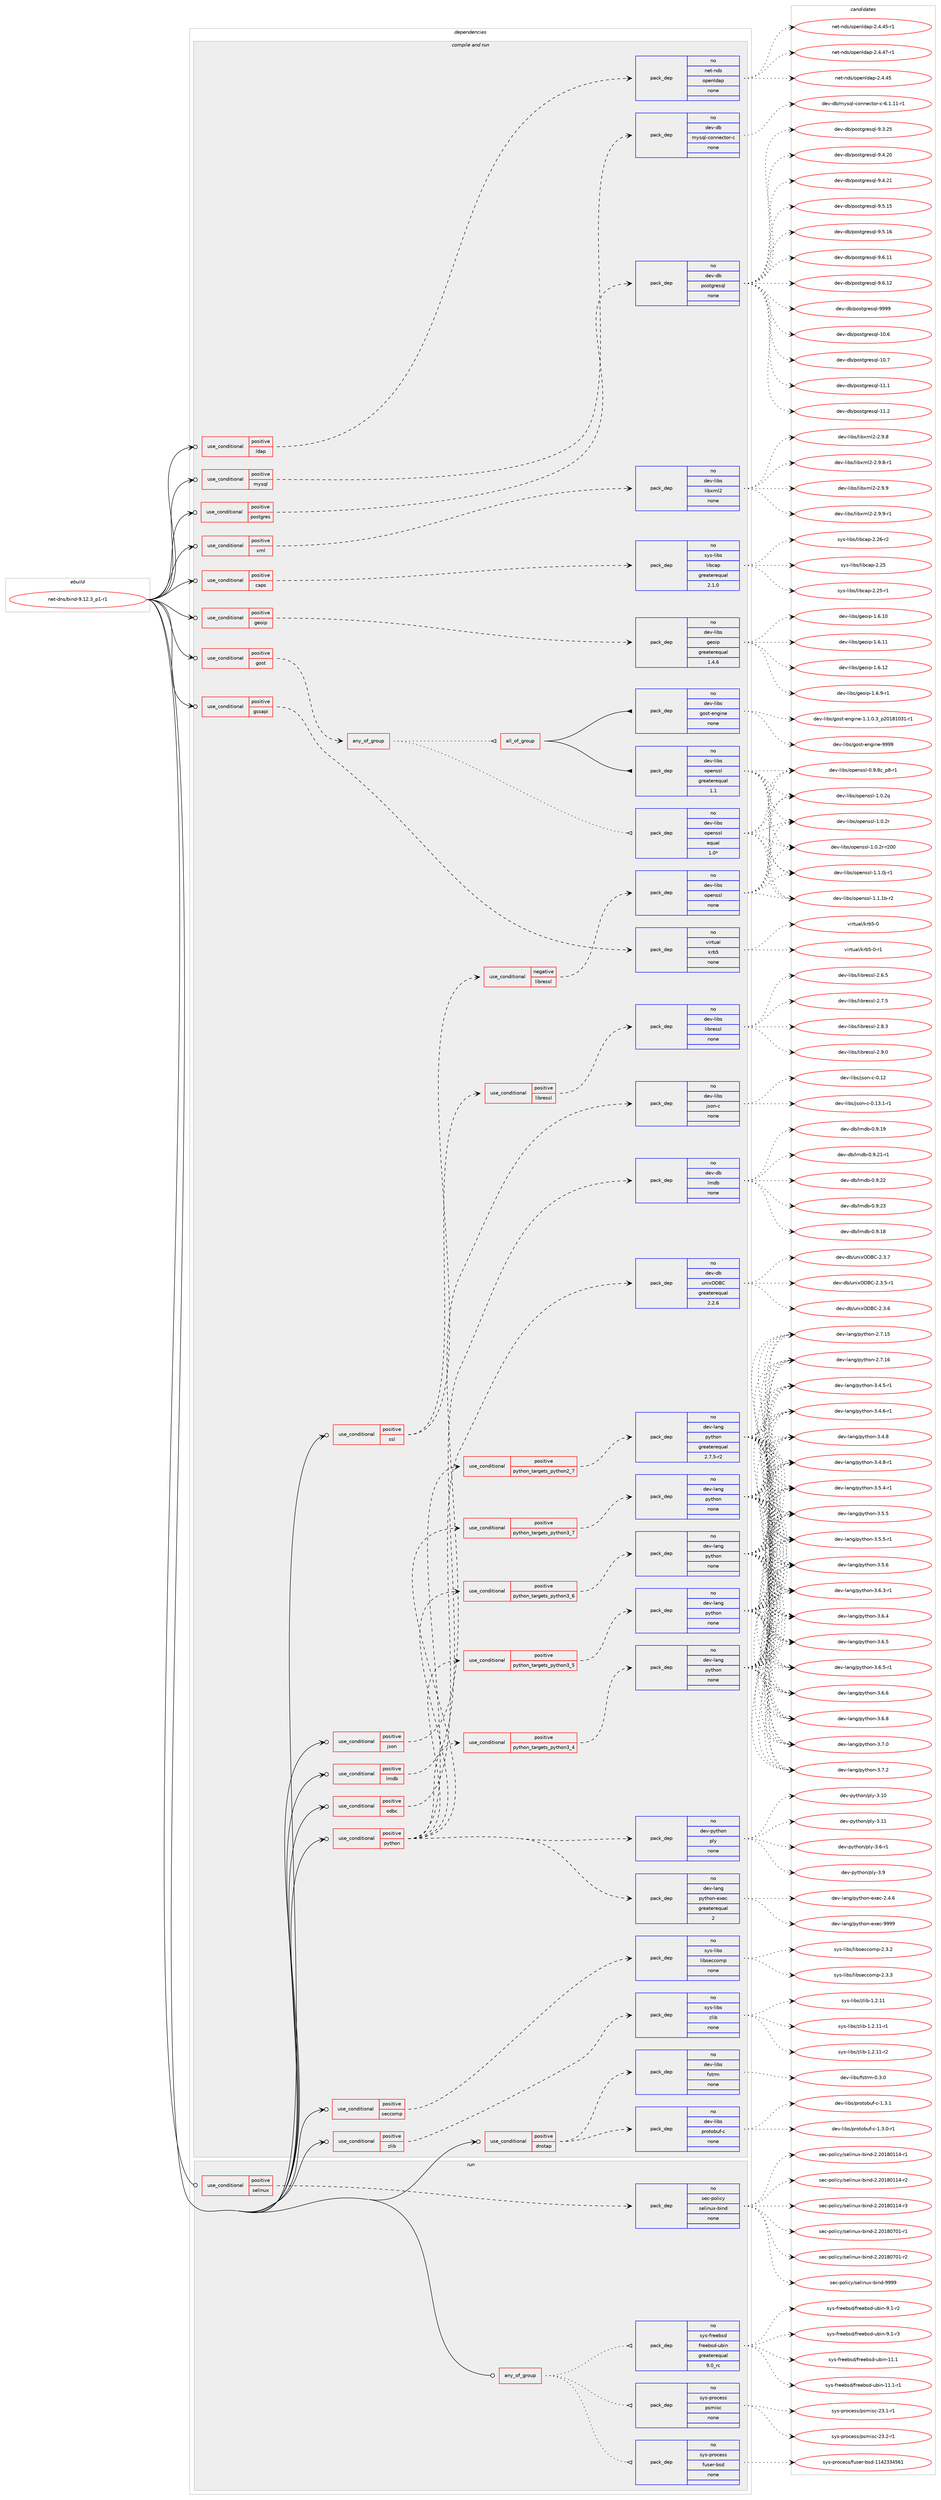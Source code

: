 digraph prolog {

# *************
# Graph options
# *************

newrank=true;
concentrate=true;
compound=true;
graph [rankdir=LR,fontname=Helvetica,fontsize=10,ranksep=1.5];#, ranksep=2.5, nodesep=0.2];
edge  [arrowhead=vee];
node  [fontname=Helvetica,fontsize=10];

# **********
# The ebuild
# **********

subgraph cluster_leftcol {
color=gray;
rank=same;
label=<<i>ebuild</i>>;
id [label="net-dns/bind-9.12.3_p1-r1", color=red, width=4, href="../net-dns/bind-9.12.3_p1-r1.svg"];
}

# ****************
# The dependencies
# ****************

subgraph cluster_midcol {
color=gray;
label=<<i>dependencies</i>>;
subgraph cluster_compile {
fillcolor="#eeeeee";
style=filled;
label=<<i>compile</i>>;
}
subgraph cluster_compileandrun {
fillcolor="#eeeeee";
style=filled;
label=<<i>compile and run</i>>;
subgraph cond443766 {
dependency1650293 [label=<<TABLE BORDER="0" CELLBORDER="1" CELLSPACING="0" CELLPADDING="4"><TR><TD ROWSPAN="3" CELLPADDING="10">use_conditional</TD></TR><TR><TD>positive</TD></TR><TR><TD>caps</TD></TR></TABLE>>, shape=none, color=red];
subgraph pack1179817 {
dependency1650294 [label=<<TABLE BORDER="0" CELLBORDER="1" CELLSPACING="0" CELLPADDING="4" WIDTH="220"><TR><TD ROWSPAN="6" CELLPADDING="30">pack_dep</TD></TR><TR><TD WIDTH="110">no</TD></TR><TR><TD>sys-libs</TD></TR><TR><TD>libcap</TD></TR><TR><TD>greaterequal</TD></TR><TR><TD>2.1.0</TD></TR></TABLE>>, shape=none, color=blue];
}
dependency1650293:e -> dependency1650294:w [weight=20,style="dashed",arrowhead="vee"];
}
id:e -> dependency1650293:w [weight=20,style="solid",arrowhead="odotvee"];
subgraph cond443767 {
dependency1650295 [label=<<TABLE BORDER="0" CELLBORDER="1" CELLSPACING="0" CELLPADDING="4"><TR><TD ROWSPAN="3" CELLPADDING="10">use_conditional</TD></TR><TR><TD>positive</TD></TR><TR><TD>dnstap</TD></TR></TABLE>>, shape=none, color=red];
subgraph pack1179818 {
dependency1650296 [label=<<TABLE BORDER="0" CELLBORDER="1" CELLSPACING="0" CELLPADDING="4" WIDTH="220"><TR><TD ROWSPAN="6" CELLPADDING="30">pack_dep</TD></TR><TR><TD WIDTH="110">no</TD></TR><TR><TD>dev-libs</TD></TR><TR><TD>fstrm</TD></TR><TR><TD>none</TD></TR><TR><TD></TD></TR></TABLE>>, shape=none, color=blue];
}
dependency1650295:e -> dependency1650296:w [weight=20,style="dashed",arrowhead="vee"];
subgraph pack1179819 {
dependency1650297 [label=<<TABLE BORDER="0" CELLBORDER="1" CELLSPACING="0" CELLPADDING="4" WIDTH="220"><TR><TD ROWSPAN="6" CELLPADDING="30">pack_dep</TD></TR><TR><TD WIDTH="110">no</TD></TR><TR><TD>dev-libs</TD></TR><TR><TD>protobuf-c</TD></TR><TR><TD>none</TD></TR><TR><TD></TD></TR></TABLE>>, shape=none, color=blue];
}
dependency1650295:e -> dependency1650297:w [weight=20,style="dashed",arrowhead="vee"];
}
id:e -> dependency1650295:w [weight=20,style="solid",arrowhead="odotvee"];
subgraph cond443768 {
dependency1650298 [label=<<TABLE BORDER="0" CELLBORDER="1" CELLSPACING="0" CELLPADDING="4"><TR><TD ROWSPAN="3" CELLPADDING="10">use_conditional</TD></TR><TR><TD>positive</TD></TR><TR><TD>geoip</TD></TR></TABLE>>, shape=none, color=red];
subgraph pack1179820 {
dependency1650299 [label=<<TABLE BORDER="0" CELLBORDER="1" CELLSPACING="0" CELLPADDING="4" WIDTH="220"><TR><TD ROWSPAN="6" CELLPADDING="30">pack_dep</TD></TR><TR><TD WIDTH="110">no</TD></TR><TR><TD>dev-libs</TD></TR><TR><TD>geoip</TD></TR><TR><TD>greaterequal</TD></TR><TR><TD>1.4.6</TD></TR></TABLE>>, shape=none, color=blue];
}
dependency1650298:e -> dependency1650299:w [weight=20,style="dashed",arrowhead="vee"];
}
id:e -> dependency1650298:w [weight=20,style="solid",arrowhead="odotvee"];
subgraph cond443769 {
dependency1650300 [label=<<TABLE BORDER="0" CELLBORDER="1" CELLSPACING="0" CELLPADDING="4"><TR><TD ROWSPAN="3" CELLPADDING="10">use_conditional</TD></TR><TR><TD>positive</TD></TR><TR><TD>gost</TD></TR></TABLE>>, shape=none, color=red];
subgraph any25934 {
dependency1650301 [label=<<TABLE BORDER="0" CELLBORDER="1" CELLSPACING="0" CELLPADDING="4"><TR><TD CELLPADDING="10">any_of_group</TD></TR></TABLE>>, shape=none, color=red];subgraph pack1179821 {
dependency1650302 [label=<<TABLE BORDER="0" CELLBORDER="1" CELLSPACING="0" CELLPADDING="4" WIDTH="220"><TR><TD ROWSPAN="6" CELLPADDING="30">pack_dep</TD></TR><TR><TD WIDTH="110">no</TD></TR><TR><TD>dev-libs</TD></TR><TR><TD>openssl</TD></TR><TR><TD>equal</TD></TR><TR><TD>1.0*</TD></TR></TABLE>>, shape=none, color=blue];
}
dependency1650301:e -> dependency1650302:w [weight=20,style="dotted",arrowhead="oinv"];
subgraph all779 {
dependency1650303 [label=<<TABLE BORDER="0" CELLBORDER="1" CELLSPACING="0" CELLPADDING="4"><TR><TD CELLPADDING="10">all_of_group</TD></TR></TABLE>>, shape=none, color=red];subgraph pack1179822 {
dependency1650304 [label=<<TABLE BORDER="0" CELLBORDER="1" CELLSPACING="0" CELLPADDING="4" WIDTH="220"><TR><TD ROWSPAN="6" CELLPADDING="30">pack_dep</TD></TR><TR><TD WIDTH="110">no</TD></TR><TR><TD>dev-libs</TD></TR><TR><TD>openssl</TD></TR><TR><TD>greaterequal</TD></TR><TR><TD>1.1</TD></TR></TABLE>>, shape=none, color=blue];
}
dependency1650303:e -> dependency1650304:w [weight=20,style="solid",arrowhead="inv"];
subgraph pack1179823 {
dependency1650305 [label=<<TABLE BORDER="0" CELLBORDER="1" CELLSPACING="0" CELLPADDING="4" WIDTH="220"><TR><TD ROWSPAN="6" CELLPADDING="30">pack_dep</TD></TR><TR><TD WIDTH="110">no</TD></TR><TR><TD>dev-libs</TD></TR><TR><TD>gost-engine</TD></TR><TR><TD>none</TD></TR><TR><TD></TD></TR></TABLE>>, shape=none, color=blue];
}
dependency1650303:e -> dependency1650305:w [weight=20,style="solid",arrowhead="inv"];
}
dependency1650301:e -> dependency1650303:w [weight=20,style="dotted",arrowhead="oinv"];
}
dependency1650300:e -> dependency1650301:w [weight=20,style="dashed",arrowhead="vee"];
}
id:e -> dependency1650300:w [weight=20,style="solid",arrowhead="odotvee"];
subgraph cond443770 {
dependency1650306 [label=<<TABLE BORDER="0" CELLBORDER="1" CELLSPACING="0" CELLPADDING="4"><TR><TD ROWSPAN="3" CELLPADDING="10">use_conditional</TD></TR><TR><TD>positive</TD></TR><TR><TD>gssapi</TD></TR></TABLE>>, shape=none, color=red];
subgraph pack1179824 {
dependency1650307 [label=<<TABLE BORDER="0" CELLBORDER="1" CELLSPACING="0" CELLPADDING="4" WIDTH="220"><TR><TD ROWSPAN="6" CELLPADDING="30">pack_dep</TD></TR><TR><TD WIDTH="110">no</TD></TR><TR><TD>virtual</TD></TR><TR><TD>krb5</TD></TR><TR><TD>none</TD></TR><TR><TD></TD></TR></TABLE>>, shape=none, color=blue];
}
dependency1650306:e -> dependency1650307:w [weight=20,style="dashed",arrowhead="vee"];
}
id:e -> dependency1650306:w [weight=20,style="solid",arrowhead="odotvee"];
subgraph cond443771 {
dependency1650308 [label=<<TABLE BORDER="0" CELLBORDER="1" CELLSPACING="0" CELLPADDING="4"><TR><TD ROWSPAN="3" CELLPADDING="10">use_conditional</TD></TR><TR><TD>positive</TD></TR><TR><TD>json</TD></TR></TABLE>>, shape=none, color=red];
subgraph pack1179825 {
dependency1650309 [label=<<TABLE BORDER="0" CELLBORDER="1" CELLSPACING="0" CELLPADDING="4" WIDTH="220"><TR><TD ROWSPAN="6" CELLPADDING="30">pack_dep</TD></TR><TR><TD WIDTH="110">no</TD></TR><TR><TD>dev-libs</TD></TR><TR><TD>json-c</TD></TR><TR><TD>none</TD></TR><TR><TD></TD></TR></TABLE>>, shape=none, color=blue];
}
dependency1650308:e -> dependency1650309:w [weight=20,style="dashed",arrowhead="vee"];
}
id:e -> dependency1650308:w [weight=20,style="solid",arrowhead="odotvee"];
subgraph cond443772 {
dependency1650310 [label=<<TABLE BORDER="0" CELLBORDER="1" CELLSPACING="0" CELLPADDING="4"><TR><TD ROWSPAN="3" CELLPADDING="10">use_conditional</TD></TR><TR><TD>positive</TD></TR><TR><TD>ldap</TD></TR></TABLE>>, shape=none, color=red];
subgraph pack1179826 {
dependency1650311 [label=<<TABLE BORDER="0" CELLBORDER="1" CELLSPACING="0" CELLPADDING="4" WIDTH="220"><TR><TD ROWSPAN="6" CELLPADDING="30">pack_dep</TD></TR><TR><TD WIDTH="110">no</TD></TR><TR><TD>net-nds</TD></TR><TR><TD>openldap</TD></TR><TR><TD>none</TD></TR><TR><TD></TD></TR></TABLE>>, shape=none, color=blue];
}
dependency1650310:e -> dependency1650311:w [weight=20,style="dashed",arrowhead="vee"];
}
id:e -> dependency1650310:w [weight=20,style="solid",arrowhead="odotvee"];
subgraph cond443773 {
dependency1650312 [label=<<TABLE BORDER="0" CELLBORDER="1" CELLSPACING="0" CELLPADDING="4"><TR><TD ROWSPAN="3" CELLPADDING="10">use_conditional</TD></TR><TR><TD>positive</TD></TR><TR><TD>lmdb</TD></TR></TABLE>>, shape=none, color=red];
subgraph pack1179827 {
dependency1650313 [label=<<TABLE BORDER="0" CELLBORDER="1" CELLSPACING="0" CELLPADDING="4" WIDTH="220"><TR><TD ROWSPAN="6" CELLPADDING="30">pack_dep</TD></TR><TR><TD WIDTH="110">no</TD></TR><TR><TD>dev-db</TD></TR><TR><TD>lmdb</TD></TR><TR><TD>none</TD></TR><TR><TD></TD></TR></TABLE>>, shape=none, color=blue];
}
dependency1650312:e -> dependency1650313:w [weight=20,style="dashed",arrowhead="vee"];
}
id:e -> dependency1650312:w [weight=20,style="solid",arrowhead="odotvee"];
subgraph cond443774 {
dependency1650314 [label=<<TABLE BORDER="0" CELLBORDER="1" CELLSPACING="0" CELLPADDING="4"><TR><TD ROWSPAN="3" CELLPADDING="10">use_conditional</TD></TR><TR><TD>positive</TD></TR><TR><TD>mysql</TD></TR></TABLE>>, shape=none, color=red];
subgraph pack1179828 {
dependency1650315 [label=<<TABLE BORDER="0" CELLBORDER="1" CELLSPACING="0" CELLPADDING="4" WIDTH="220"><TR><TD ROWSPAN="6" CELLPADDING="30">pack_dep</TD></TR><TR><TD WIDTH="110">no</TD></TR><TR><TD>dev-db</TD></TR><TR><TD>mysql-connector-c</TD></TR><TR><TD>none</TD></TR><TR><TD></TD></TR></TABLE>>, shape=none, color=blue];
}
dependency1650314:e -> dependency1650315:w [weight=20,style="dashed",arrowhead="vee"];
}
id:e -> dependency1650314:w [weight=20,style="solid",arrowhead="odotvee"];
subgraph cond443775 {
dependency1650316 [label=<<TABLE BORDER="0" CELLBORDER="1" CELLSPACING="0" CELLPADDING="4"><TR><TD ROWSPAN="3" CELLPADDING="10">use_conditional</TD></TR><TR><TD>positive</TD></TR><TR><TD>odbc</TD></TR></TABLE>>, shape=none, color=red];
subgraph pack1179829 {
dependency1650317 [label=<<TABLE BORDER="0" CELLBORDER="1" CELLSPACING="0" CELLPADDING="4" WIDTH="220"><TR><TD ROWSPAN="6" CELLPADDING="30">pack_dep</TD></TR><TR><TD WIDTH="110">no</TD></TR><TR><TD>dev-db</TD></TR><TR><TD>unixODBC</TD></TR><TR><TD>greaterequal</TD></TR><TR><TD>2.2.6</TD></TR></TABLE>>, shape=none, color=blue];
}
dependency1650316:e -> dependency1650317:w [weight=20,style="dashed",arrowhead="vee"];
}
id:e -> dependency1650316:w [weight=20,style="solid",arrowhead="odotvee"];
subgraph cond443776 {
dependency1650318 [label=<<TABLE BORDER="0" CELLBORDER="1" CELLSPACING="0" CELLPADDING="4"><TR><TD ROWSPAN="3" CELLPADDING="10">use_conditional</TD></TR><TR><TD>positive</TD></TR><TR><TD>postgres</TD></TR></TABLE>>, shape=none, color=red];
subgraph pack1179830 {
dependency1650319 [label=<<TABLE BORDER="0" CELLBORDER="1" CELLSPACING="0" CELLPADDING="4" WIDTH="220"><TR><TD ROWSPAN="6" CELLPADDING="30">pack_dep</TD></TR><TR><TD WIDTH="110">no</TD></TR><TR><TD>dev-db</TD></TR><TR><TD>postgresql</TD></TR><TR><TD>none</TD></TR><TR><TD></TD></TR></TABLE>>, shape=none, color=blue];
}
dependency1650318:e -> dependency1650319:w [weight=20,style="dashed",arrowhead="vee"];
}
id:e -> dependency1650318:w [weight=20,style="solid",arrowhead="odotvee"];
subgraph cond443777 {
dependency1650320 [label=<<TABLE BORDER="0" CELLBORDER="1" CELLSPACING="0" CELLPADDING="4"><TR><TD ROWSPAN="3" CELLPADDING="10">use_conditional</TD></TR><TR><TD>positive</TD></TR><TR><TD>python</TD></TR></TABLE>>, shape=none, color=red];
subgraph cond443778 {
dependency1650321 [label=<<TABLE BORDER="0" CELLBORDER="1" CELLSPACING="0" CELLPADDING="4"><TR><TD ROWSPAN="3" CELLPADDING="10">use_conditional</TD></TR><TR><TD>positive</TD></TR><TR><TD>python_targets_python2_7</TD></TR></TABLE>>, shape=none, color=red];
subgraph pack1179831 {
dependency1650322 [label=<<TABLE BORDER="0" CELLBORDER="1" CELLSPACING="0" CELLPADDING="4" WIDTH="220"><TR><TD ROWSPAN="6" CELLPADDING="30">pack_dep</TD></TR><TR><TD WIDTH="110">no</TD></TR><TR><TD>dev-lang</TD></TR><TR><TD>python</TD></TR><TR><TD>greaterequal</TD></TR><TR><TD>2.7.5-r2</TD></TR></TABLE>>, shape=none, color=blue];
}
dependency1650321:e -> dependency1650322:w [weight=20,style="dashed",arrowhead="vee"];
}
dependency1650320:e -> dependency1650321:w [weight=20,style="dashed",arrowhead="vee"];
subgraph cond443779 {
dependency1650323 [label=<<TABLE BORDER="0" CELLBORDER="1" CELLSPACING="0" CELLPADDING="4"><TR><TD ROWSPAN="3" CELLPADDING="10">use_conditional</TD></TR><TR><TD>positive</TD></TR><TR><TD>python_targets_python3_4</TD></TR></TABLE>>, shape=none, color=red];
subgraph pack1179832 {
dependency1650324 [label=<<TABLE BORDER="0" CELLBORDER="1" CELLSPACING="0" CELLPADDING="4" WIDTH="220"><TR><TD ROWSPAN="6" CELLPADDING="30">pack_dep</TD></TR><TR><TD WIDTH="110">no</TD></TR><TR><TD>dev-lang</TD></TR><TR><TD>python</TD></TR><TR><TD>none</TD></TR><TR><TD></TD></TR></TABLE>>, shape=none, color=blue];
}
dependency1650323:e -> dependency1650324:w [weight=20,style="dashed",arrowhead="vee"];
}
dependency1650320:e -> dependency1650323:w [weight=20,style="dashed",arrowhead="vee"];
subgraph cond443780 {
dependency1650325 [label=<<TABLE BORDER="0" CELLBORDER="1" CELLSPACING="0" CELLPADDING="4"><TR><TD ROWSPAN="3" CELLPADDING="10">use_conditional</TD></TR><TR><TD>positive</TD></TR><TR><TD>python_targets_python3_5</TD></TR></TABLE>>, shape=none, color=red];
subgraph pack1179833 {
dependency1650326 [label=<<TABLE BORDER="0" CELLBORDER="1" CELLSPACING="0" CELLPADDING="4" WIDTH="220"><TR><TD ROWSPAN="6" CELLPADDING="30">pack_dep</TD></TR><TR><TD WIDTH="110">no</TD></TR><TR><TD>dev-lang</TD></TR><TR><TD>python</TD></TR><TR><TD>none</TD></TR><TR><TD></TD></TR></TABLE>>, shape=none, color=blue];
}
dependency1650325:e -> dependency1650326:w [weight=20,style="dashed",arrowhead="vee"];
}
dependency1650320:e -> dependency1650325:w [weight=20,style="dashed",arrowhead="vee"];
subgraph cond443781 {
dependency1650327 [label=<<TABLE BORDER="0" CELLBORDER="1" CELLSPACING="0" CELLPADDING="4"><TR><TD ROWSPAN="3" CELLPADDING="10">use_conditional</TD></TR><TR><TD>positive</TD></TR><TR><TD>python_targets_python3_6</TD></TR></TABLE>>, shape=none, color=red];
subgraph pack1179834 {
dependency1650328 [label=<<TABLE BORDER="0" CELLBORDER="1" CELLSPACING="0" CELLPADDING="4" WIDTH="220"><TR><TD ROWSPAN="6" CELLPADDING="30">pack_dep</TD></TR><TR><TD WIDTH="110">no</TD></TR><TR><TD>dev-lang</TD></TR><TR><TD>python</TD></TR><TR><TD>none</TD></TR><TR><TD></TD></TR></TABLE>>, shape=none, color=blue];
}
dependency1650327:e -> dependency1650328:w [weight=20,style="dashed",arrowhead="vee"];
}
dependency1650320:e -> dependency1650327:w [weight=20,style="dashed",arrowhead="vee"];
subgraph cond443782 {
dependency1650329 [label=<<TABLE BORDER="0" CELLBORDER="1" CELLSPACING="0" CELLPADDING="4"><TR><TD ROWSPAN="3" CELLPADDING="10">use_conditional</TD></TR><TR><TD>positive</TD></TR><TR><TD>python_targets_python3_7</TD></TR></TABLE>>, shape=none, color=red];
subgraph pack1179835 {
dependency1650330 [label=<<TABLE BORDER="0" CELLBORDER="1" CELLSPACING="0" CELLPADDING="4" WIDTH="220"><TR><TD ROWSPAN="6" CELLPADDING="30">pack_dep</TD></TR><TR><TD WIDTH="110">no</TD></TR><TR><TD>dev-lang</TD></TR><TR><TD>python</TD></TR><TR><TD>none</TD></TR><TR><TD></TD></TR></TABLE>>, shape=none, color=blue];
}
dependency1650329:e -> dependency1650330:w [weight=20,style="dashed",arrowhead="vee"];
}
dependency1650320:e -> dependency1650329:w [weight=20,style="dashed",arrowhead="vee"];
subgraph pack1179836 {
dependency1650331 [label=<<TABLE BORDER="0" CELLBORDER="1" CELLSPACING="0" CELLPADDING="4" WIDTH="220"><TR><TD ROWSPAN="6" CELLPADDING="30">pack_dep</TD></TR><TR><TD WIDTH="110">no</TD></TR><TR><TD>dev-lang</TD></TR><TR><TD>python-exec</TD></TR><TR><TD>greaterequal</TD></TR><TR><TD>2</TD></TR></TABLE>>, shape=none, color=blue];
}
dependency1650320:e -> dependency1650331:w [weight=20,style="dashed",arrowhead="vee"];
subgraph pack1179837 {
dependency1650332 [label=<<TABLE BORDER="0" CELLBORDER="1" CELLSPACING="0" CELLPADDING="4" WIDTH="220"><TR><TD ROWSPAN="6" CELLPADDING="30">pack_dep</TD></TR><TR><TD WIDTH="110">no</TD></TR><TR><TD>dev-python</TD></TR><TR><TD>ply</TD></TR><TR><TD>none</TD></TR><TR><TD></TD></TR></TABLE>>, shape=none, color=blue];
}
dependency1650320:e -> dependency1650332:w [weight=20,style="dashed",arrowhead="vee"];
}
id:e -> dependency1650320:w [weight=20,style="solid",arrowhead="odotvee"];
subgraph cond443783 {
dependency1650333 [label=<<TABLE BORDER="0" CELLBORDER="1" CELLSPACING="0" CELLPADDING="4"><TR><TD ROWSPAN="3" CELLPADDING="10">use_conditional</TD></TR><TR><TD>positive</TD></TR><TR><TD>seccomp</TD></TR></TABLE>>, shape=none, color=red];
subgraph pack1179838 {
dependency1650334 [label=<<TABLE BORDER="0" CELLBORDER="1" CELLSPACING="0" CELLPADDING="4" WIDTH="220"><TR><TD ROWSPAN="6" CELLPADDING="30">pack_dep</TD></TR><TR><TD WIDTH="110">no</TD></TR><TR><TD>sys-libs</TD></TR><TR><TD>libseccomp</TD></TR><TR><TD>none</TD></TR><TR><TD></TD></TR></TABLE>>, shape=none, color=blue];
}
dependency1650333:e -> dependency1650334:w [weight=20,style="dashed",arrowhead="vee"];
}
id:e -> dependency1650333:w [weight=20,style="solid",arrowhead="odotvee"];
subgraph cond443784 {
dependency1650335 [label=<<TABLE BORDER="0" CELLBORDER="1" CELLSPACING="0" CELLPADDING="4"><TR><TD ROWSPAN="3" CELLPADDING="10">use_conditional</TD></TR><TR><TD>positive</TD></TR><TR><TD>ssl</TD></TR></TABLE>>, shape=none, color=red];
subgraph cond443785 {
dependency1650336 [label=<<TABLE BORDER="0" CELLBORDER="1" CELLSPACING="0" CELLPADDING="4"><TR><TD ROWSPAN="3" CELLPADDING="10">use_conditional</TD></TR><TR><TD>negative</TD></TR><TR><TD>libressl</TD></TR></TABLE>>, shape=none, color=red];
subgraph pack1179839 {
dependency1650337 [label=<<TABLE BORDER="0" CELLBORDER="1" CELLSPACING="0" CELLPADDING="4" WIDTH="220"><TR><TD ROWSPAN="6" CELLPADDING="30">pack_dep</TD></TR><TR><TD WIDTH="110">no</TD></TR><TR><TD>dev-libs</TD></TR><TR><TD>openssl</TD></TR><TR><TD>none</TD></TR><TR><TD></TD></TR></TABLE>>, shape=none, color=blue];
}
dependency1650336:e -> dependency1650337:w [weight=20,style="dashed",arrowhead="vee"];
}
dependency1650335:e -> dependency1650336:w [weight=20,style="dashed",arrowhead="vee"];
subgraph cond443786 {
dependency1650338 [label=<<TABLE BORDER="0" CELLBORDER="1" CELLSPACING="0" CELLPADDING="4"><TR><TD ROWSPAN="3" CELLPADDING="10">use_conditional</TD></TR><TR><TD>positive</TD></TR><TR><TD>libressl</TD></TR></TABLE>>, shape=none, color=red];
subgraph pack1179840 {
dependency1650339 [label=<<TABLE BORDER="0" CELLBORDER="1" CELLSPACING="0" CELLPADDING="4" WIDTH="220"><TR><TD ROWSPAN="6" CELLPADDING="30">pack_dep</TD></TR><TR><TD WIDTH="110">no</TD></TR><TR><TD>dev-libs</TD></TR><TR><TD>libressl</TD></TR><TR><TD>none</TD></TR><TR><TD></TD></TR></TABLE>>, shape=none, color=blue];
}
dependency1650338:e -> dependency1650339:w [weight=20,style="dashed",arrowhead="vee"];
}
dependency1650335:e -> dependency1650338:w [weight=20,style="dashed",arrowhead="vee"];
}
id:e -> dependency1650335:w [weight=20,style="solid",arrowhead="odotvee"];
subgraph cond443787 {
dependency1650340 [label=<<TABLE BORDER="0" CELLBORDER="1" CELLSPACING="0" CELLPADDING="4"><TR><TD ROWSPAN="3" CELLPADDING="10">use_conditional</TD></TR><TR><TD>positive</TD></TR><TR><TD>xml</TD></TR></TABLE>>, shape=none, color=red];
subgraph pack1179841 {
dependency1650341 [label=<<TABLE BORDER="0" CELLBORDER="1" CELLSPACING="0" CELLPADDING="4" WIDTH="220"><TR><TD ROWSPAN="6" CELLPADDING="30">pack_dep</TD></TR><TR><TD WIDTH="110">no</TD></TR><TR><TD>dev-libs</TD></TR><TR><TD>libxml2</TD></TR><TR><TD>none</TD></TR><TR><TD></TD></TR></TABLE>>, shape=none, color=blue];
}
dependency1650340:e -> dependency1650341:w [weight=20,style="dashed",arrowhead="vee"];
}
id:e -> dependency1650340:w [weight=20,style="solid",arrowhead="odotvee"];
subgraph cond443788 {
dependency1650342 [label=<<TABLE BORDER="0" CELLBORDER="1" CELLSPACING="0" CELLPADDING="4"><TR><TD ROWSPAN="3" CELLPADDING="10">use_conditional</TD></TR><TR><TD>positive</TD></TR><TR><TD>zlib</TD></TR></TABLE>>, shape=none, color=red];
subgraph pack1179842 {
dependency1650343 [label=<<TABLE BORDER="0" CELLBORDER="1" CELLSPACING="0" CELLPADDING="4" WIDTH="220"><TR><TD ROWSPAN="6" CELLPADDING="30">pack_dep</TD></TR><TR><TD WIDTH="110">no</TD></TR><TR><TD>sys-libs</TD></TR><TR><TD>zlib</TD></TR><TR><TD>none</TD></TR><TR><TD></TD></TR></TABLE>>, shape=none, color=blue];
}
dependency1650342:e -> dependency1650343:w [weight=20,style="dashed",arrowhead="vee"];
}
id:e -> dependency1650342:w [weight=20,style="solid",arrowhead="odotvee"];
}
subgraph cluster_run {
fillcolor="#eeeeee";
style=filled;
label=<<i>run</i>>;
subgraph any25935 {
dependency1650344 [label=<<TABLE BORDER="0" CELLBORDER="1" CELLSPACING="0" CELLPADDING="4"><TR><TD CELLPADDING="10">any_of_group</TD></TR></TABLE>>, shape=none, color=red];subgraph pack1179843 {
dependency1650345 [label=<<TABLE BORDER="0" CELLBORDER="1" CELLSPACING="0" CELLPADDING="4" WIDTH="220"><TR><TD ROWSPAN="6" CELLPADDING="30">pack_dep</TD></TR><TR><TD WIDTH="110">no</TD></TR><TR><TD>sys-process</TD></TR><TR><TD>psmisc</TD></TR><TR><TD>none</TD></TR><TR><TD></TD></TR></TABLE>>, shape=none, color=blue];
}
dependency1650344:e -> dependency1650345:w [weight=20,style="dotted",arrowhead="oinv"];
subgraph pack1179844 {
dependency1650346 [label=<<TABLE BORDER="0" CELLBORDER="1" CELLSPACING="0" CELLPADDING="4" WIDTH="220"><TR><TD ROWSPAN="6" CELLPADDING="30">pack_dep</TD></TR><TR><TD WIDTH="110">no</TD></TR><TR><TD>sys-freebsd</TD></TR><TR><TD>freebsd-ubin</TD></TR><TR><TD>greaterequal</TD></TR><TR><TD>9.0_rc</TD></TR></TABLE>>, shape=none, color=blue];
}
dependency1650344:e -> dependency1650346:w [weight=20,style="dotted",arrowhead="oinv"];
subgraph pack1179845 {
dependency1650347 [label=<<TABLE BORDER="0" CELLBORDER="1" CELLSPACING="0" CELLPADDING="4" WIDTH="220"><TR><TD ROWSPAN="6" CELLPADDING="30">pack_dep</TD></TR><TR><TD WIDTH="110">no</TD></TR><TR><TD>sys-process</TD></TR><TR><TD>fuser-bsd</TD></TR><TR><TD>none</TD></TR><TR><TD></TD></TR></TABLE>>, shape=none, color=blue];
}
dependency1650344:e -> dependency1650347:w [weight=20,style="dotted",arrowhead="oinv"];
}
id:e -> dependency1650344:w [weight=20,style="solid",arrowhead="odot"];
subgraph cond443789 {
dependency1650348 [label=<<TABLE BORDER="0" CELLBORDER="1" CELLSPACING="0" CELLPADDING="4"><TR><TD ROWSPAN="3" CELLPADDING="10">use_conditional</TD></TR><TR><TD>positive</TD></TR><TR><TD>selinux</TD></TR></TABLE>>, shape=none, color=red];
subgraph pack1179846 {
dependency1650349 [label=<<TABLE BORDER="0" CELLBORDER="1" CELLSPACING="0" CELLPADDING="4" WIDTH="220"><TR><TD ROWSPAN="6" CELLPADDING="30">pack_dep</TD></TR><TR><TD WIDTH="110">no</TD></TR><TR><TD>sec-policy</TD></TR><TR><TD>selinux-bind</TD></TR><TR><TD>none</TD></TR><TR><TD></TD></TR></TABLE>>, shape=none, color=blue];
}
dependency1650348:e -> dependency1650349:w [weight=20,style="dashed",arrowhead="vee"];
}
id:e -> dependency1650348:w [weight=20,style="solid",arrowhead="odot"];
}
}

# **************
# The candidates
# **************

subgraph cluster_choices {
rank=same;
color=gray;
label=<<i>candidates</i>>;

subgraph choice1179817 {
color=black;
nodesep=1;
choice1151211154510810598115471081059899971124550465053 [label="sys-libs/libcap-2.25", color=red, width=4,href="../sys-libs/libcap-2.25.svg"];
choice11512111545108105981154710810598999711245504650534511449 [label="sys-libs/libcap-2.25-r1", color=red, width=4,href="../sys-libs/libcap-2.25-r1.svg"];
choice11512111545108105981154710810598999711245504650544511450 [label="sys-libs/libcap-2.26-r2", color=red, width=4,href="../sys-libs/libcap-2.26-r2.svg"];
dependency1650294:e -> choice1151211154510810598115471081059899971124550465053:w [style=dotted,weight="100"];
dependency1650294:e -> choice11512111545108105981154710810598999711245504650534511449:w [style=dotted,weight="100"];
dependency1650294:e -> choice11512111545108105981154710810598999711245504650544511450:w [style=dotted,weight="100"];
}
subgraph choice1179818 {
color=black;
nodesep=1;
choice100101118451081059811547102115116114109454846514648 [label="dev-libs/fstrm-0.3.0", color=red, width=4,href="../dev-libs/fstrm-0.3.0.svg"];
dependency1650296:e -> choice100101118451081059811547102115116114109454846514648:w [style=dotted,weight="100"];
}
subgraph choice1179819 {
color=black;
nodesep=1;
choice1001011184510810598115471121141111161119811710245994549465146484511449 [label="dev-libs/protobuf-c-1.3.0-r1", color=red, width=4,href="../dev-libs/protobuf-c-1.3.0-r1.svg"];
choice100101118451081059811547112114111116111981171024599454946514649 [label="dev-libs/protobuf-c-1.3.1", color=red, width=4,href="../dev-libs/protobuf-c-1.3.1.svg"];
dependency1650297:e -> choice1001011184510810598115471121141111161119811710245994549465146484511449:w [style=dotted,weight="100"];
dependency1650297:e -> choice100101118451081059811547112114111116111981171024599454946514649:w [style=dotted,weight="100"];
}
subgraph choice1179820 {
color=black;
nodesep=1;
choice10010111845108105981154710310111110511245494654464948 [label="dev-libs/geoip-1.6.10", color=red, width=4,href="../dev-libs/geoip-1.6.10.svg"];
choice10010111845108105981154710310111110511245494654464949 [label="dev-libs/geoip-1.6.11", color=red, width=4,href="../dev-libs/geoip-1.6.11.svg"];
choice10010111845108105981154710310111110511245494654464950 [label="dev-libs/geoip-1.6.12", color=red, width=4,href="../dev-libs/geoip-1.6.12.svg"];
choice1001011184510810598115471031011111051124549465446574511449 [label="dev-libs/geoip-1.6.9-r1", color=red, width=4,href="../dev-libs/geoip-1.6.9-r1.svg"];
dependency1650299:e -> choice10010111845108105981154710310111110511245494654464948:w [style=dotted,weight="100"];
dependency1650299:e -> choice10010111845108105981154710310111110511245494654464949:w [style=dotted,weight="100"];
dependency1650299:e -> choice10010111845108105981154710310111110511245494654464950:w [style=dotted,weight="100"];
dependency1650299:e -> choice1001011184510810598115471031011111051124549465446574511449:w [style=dotted,weight="100"];
}
subgraph choice1179821 {
color=black;
nodesep=1;
choice10010111845108105981154711111210111011511510845484657465612295112564511449 [label="dev-libs/openssl-0.9.8z_p8-r1", color=red, width=4,href="../dev-libs/openssl-0.9.8z_p8-r1.svg"];
choice100101118451081059811547111112101110115115108454946484650113 [label="dev-libs/openssl-1.0.2q", color=red, width=4,href="../dev-libs/openssl-1.0.2q.svg"];
choice100101118451081059811547111112101110115115108454946484650114 [label="dev-libs/openssl-1.0.2r", color=red, width=4,href="../dev-libs/openssl-1.0.2r.svg"];
choice10010111845108105981154711111210111011511510845494648465011445114504848 [label="dev-libs/openssl-1.0.2r-r200", color=red, width=4,href="../dev-libs/openssl-1.0.2r-r200.svg"];
choice1001011184510810598115471111121011101151151084549464946481064511449 [label="dev-libs/openssl-1.1.0j-r1", color=red, width=4,href="../dev-libs/openssl-1.1.0j-r1.svg"];
choice100101118451081059811547111112101110115115108454946494649984511450 [label="dev-libs/openssl-1.1.1b-r2", color=red, width=4,href="../dev-libs/openssl-1.1.1b-r2.svg"];
dependency1650302:e -> choice10010111845108105981154711111210111011511510845484657465612295112564511449:w [style=dotted,weight="100"];
dependency1650302:e -> choice100101118451081059811547111112101110115115108454946484650113:w [style=dotted,weight="100"];
dependency1650302:e -> choice100101118451081059811547111112101110115115108454946484650114:w [style=dotted,weight="100"];
dependency1650302:e -> choice10010111845108105981154711111210111011511510845494648465011445114504848:w [style=dotted,weight="100"];
dependency1650302:e -> choice1001011184510810598115471111121011101151151084549464946481064511449:w [style=dotted,weight="100"];
dependency1650302:e -> choice100101118451081059811547111112101110115115108454946494649984511450:w [style=dotted,weight="100"];
}
subgraph choice1179822 {
color=black;
nodesep=1;
choice10010111845108105981154711111210111011511510845484657465612295112564511449 [label="dev-libs/openssl-0.9.8z_p8-r1", color=red, width=4,href="../dev-libs/openssl-0.9.8z_p8-r1.svg"];
choice100101118451081059811547111112101110115115108454946484650113 [label="dev-libs/openssl-1.0.2q", color=red, width=4,href="../dev-libs/openssl-1.0.2q.svg"];
choice100101118451081059811547111112101110115115108454946484650114 [label="dev-libs/openssl-1.0.2r", color=red, width=4,href="../dev-libs/openssl-1.0.2r.svg"];
choice10010111845108105981154711111210111011511510845494648465011445114504848 [label="dev-libs/openssl-1.0.2r-r200", color=red, width=4,href="../dev-libs/openssl-1.0.2r-r200.svg"];
choice1001011184510810598115471111121011101151151084549464946481064511449 [label="dev-libs/openssl-1.1.0j-r1", color=red, width=4,href="../dev-libs/openssl-1.1.0j-r1.svg"];
choice100101118451081059811547111112101110115115108454946494649984511450 [label="dev-libs/openssl-1.1.1b-r2", color=red, width=4,href="../dev-libs/openssl-1.1.1b-r2.svg"];
dependency1650304:e -> choice10010111845108105981154711111210111011511510845484657465612295112564511449:w [style=dotted,weight="100"];
dependency1650304:e -> choice100101118451081059811547111112101110115115108454946484650113:w [style=dotted,weight="100"];
dependency1650304:e -> choice100101118451081059811547111112101110115115108454946484650114:w [style=dotted,weight="100"];
dependency1650304:e -> choice10010111845108105981154711111210111011511510845494648465011445114504848:w [style=dotted,weight="100"];
dependency1650304:e -> choice1001011184510810598115471111121011101151151084549464946481064511449:w [style=dotted,weight="100"];
dependency1650304:e -> choice100101118451081059811547111112101110115115108454946494649984511450:w [style=dotted,weight="100"];
}
subgraph choice1179823 {
color=black;
nodesep=1;
choice1001011184510810598115471031111151164510111010310511010145494649464846519511250484956494851494511449 [label="dev-libs/gost-engine-1.1.0.3_p20181031-r1", color=red, width=4,href="../dev-libs/gost-engine-1.1.0.3_p20181031-r1.svg"];
choice100101118451081059811547103111115116451011101031051101014557575757 [label="dev-libs/gost-engine-9999", color=red, width=4,href="../dev-libs/gost-engine-9999.svg"];
dependency1650305:e -> choice1001011184510810598115471031111151164510111010310511010145494649464846519511250484956494851494511449:w [style=dotted,weight="100"];
dependency1650305:e -> choice100101118451081059811547103111115116451011101031051101014557575757:w [style=dotted,weight="100"];
}
subgraph choice1179824 {
color=black;
nodesep=1;
choice118105114116117971084710711498534548 [label="virtual/krb5-0", color=red, width=4,href="../virtual/krb5-0.svg"];
choice1181051141161179710847107114985345484511449 [label="virtual/krb5-0-r1", color=red, width=4,href="../virtual/krb5-0-r1.svg"];
dependency1650307:e -> choice118105114116117971084710711498534548:w [style=dotted,weight="100"];
dependency1650307:e -> choice1181051141161179710847107114985345484511449:w [style=dotted,weight="100"];
}
subgraph choice1179825 {
color=black;
nodesep=1;
choice10010111845108105981154710611511111045994548464950 [label="dev-libs/json-c-0.12", color=red, width=4,href="../dev-libs/json-c-0.12.svg"];
choice1001011184510810598115471061151111104599454846495146494511449 [label="dev-libs/json-c-0.13.1-r1", color=red, width=4,href="../dev-libs/json-c-0.13.1-r1.svg"];
dependency1650309:e -> choice10010111845108105981154710611511111045994548464950:w [style=dotted,weight="100"];
dependency1650309:e -> choice1001011184510810598115471061151111104599454846495146494511449:w [style=dotted,weight="100"];
}
subgraph choice1179826 {
color=black;
nodesep=1;
choice11010111645110100115471111121011101081009711245504652465253 [label="net-nds/openldap-2.4.45", color=red, width=4,href="../net-nds/openldap-2.4.45.svg"];
choice110101116451101001154711111210111010810097112455046524652534511449 [label="net-nds/openldap-2.4.45-r1", color=red, width=4,href="../net-nds/openldap-2.4.45-r1.svg"];
choice110101116451101001154711111210111010810097112455046524652554511449 [label="net-nds/openldap-2.4.47-r1", color=red, width=4,href="../net-nds/openldap-2.4.47-r1.svg"];
dependency1650311:e -> choice11010111645110100115471111121011101081009711245504652465253:w [style=dotted,weight="100"];
dependency1650311:e -> choice110101116451101001154711111210111010810097112455046524652534511449:w [style=dotted,weight="100"];
dependency1650311:e -> choice110101116451101001154711111210111010810097112455046524652554511449:w [style=dotted,weight="100"];
}
subgraph choice1179827 {
color=black;
nodesep=1;
choice1001011184510098471081091009845484657464956 [label="dev-db/lmdb-0.9.18", color=red, width=4,href="../dev-db/lmdb-0.9.18.svg"];
choice1001011184510098471081091009845484657464957 [label="dev-db/lmdb-0.9.19", color=red, width=4,href="../dev-db/lmdb-0.9.19.svg"];
choice10010111845100984710810910098454846574650494511449 [label="dev-db/lmdb-0.9.21-r1", color=red, width=4,href="../dev-db/lmdb-0.9.21-r1.svg"];
choice1001011184510098471081091009845484657465050 [label="dev-db/lmdb-0.9.22", color=red, width=4,href="../dev-db/lmdb-0.9.22.svg"];
choice1001011184510098471081091009845484657465051 [label="dev-db/lmdb-0.9.23", color=red, width=4,href="../dev-db/lmdb-0.9.23.svg"];
dependency1650313:e -> choice1001011184510098471081091009845484657464956:w [style=dotted,weight="100"];
dependency1650313:e -> choice1001011184510098471081091009845484657464957:w [style=dotted,weight="100"];
dependency1650313:e -> choice10010111845100984710810910098454846574650494511449:w [style=dotted,weight="100"];
dependency1650313:e -> choice1001011184510098471081091009845484657465050:w [style=dotted,weight="100"];
dependency1650313:e -> choice1001011184510098471081091009845484657465051:w [style=dotted,weight="100"];
}
subgraph choice1179828 {
color=black;
nodesep=1;
choice1001011184510098471091211151131084599111110110101991161111144599455446494649494511449 [label="dev-db/mysql-connector-c-6.1.11-r1", color=red, width=4,href="../dev-db/mysql-connector-c-6.1.11-r1.svg"];
dependency1650315:e -> choice1001011184510098471091211151131084599111110110101991161111144599455446494649494511449:w [style=dotted,weight="100"];
}
subgraph choice1179829 {
color=black;
nodesep=1;
choice100101118451009847117110105120796866674550465146534511449 [label="dev-db/unixODBC-2.3.5-r1", color=red, width=4,href="../dev-db/unixODBC-2.3.5-r1.svg"];
choice10010111845100984711711010512079686667455046514654 [label="dev-db/unixODBC-2.3.6", color=red, width=4,href="../dev-db/unixODBC-2.3.6.svg"];
choice10010111845100984711711010512079686667455046514655 [label="dev-db/unixODBC-2.3.7", color=red, width=4,href="../dev-db/unixODBC-2.3.7.svg"];
dependency1650317:e -> choice100101118451009847117110105120796866674550465146534511449:w [style=dotted,weight="100"];
dependency1650317:e -> choice10010111845100984711711010512079686667455046514654:w [style=dotted,weight="100"];
dependency1650317:e -> choice10010111845100984711711010512079686667455046514655:w [style=dotted,weight="100"];
}
subgraph choice1179830 {
color=black;
nodesep=1;
choice1001011184510098471121111151161031141011151131084549484654 [label="dev-db/postgresql-10.6", color=red, width=4,href="../dev-db/postgresql-10.6.svg"];
choice1001011184510098471121111151161031141011151131084549484655 [label="dev-db/postgresql-10.7", color=red, width=4,href="../dev-db/postgresql-10.7.svg"];
choice1001011184510098471121111151161031141011151131084549494649 [label="dev-db/postgresql-11.1", color=red, width=4,href="../dev-db/postgresql-11.1.svg"];
choice1001011184510098471121111151161031141011151131084549494650 [label="dev-db/postgresql-11.2", color=red, width=4,href="../dev-db/postgresql-11.2.svg"];
choice10010111845100984711211111511610311410111511310845574651465053 [label="dev-db/postgresql-9.3.25", color=red, width=4,href="../dev-db/postgresql-9.3.25.svg"];
choice10010111845100984711211111511610311410111511310845574652465048 [label="dev-db/postgresql-9.4.20", color=red, width=4,href="../dev-db/postgresql-9.4.20.svg"];
choice10010111845100984711211111511610311410111511310845574652465049 [label="dev-db/postgresql-9.4.21", color=red, width=4,href="../dev-db/postgresql-9.4.21.svg"];
choice10010111845100984711211111511610311410111511310845574653464953 [label="dev-db/postgresql-9.5.15", color=red, width=4,href="../dev-db/postgresql-9.5.15.svg"];
choice10010111845100984711211111511610311410111511310845574653464954 [label="dev-db/postgresql-9.5.16", color=red, width=4,href="../dev-db/postgresql-9.5.16.svg"];
choice10010111845100984711211111511610311410111511310845574654464949 [label="dev-db/postgresql-9.6.11", color=red, width=4,href="../dev-db/postgresql-9.6.11.svg"];
choice10010111845100984711211111511610311410111511310845574654464950 [label="dev-db/postgresql-9.6.12", color=red, width=4,href="../dev-db/postgresql-9.6.12.svg"];
choice1001011184510098471121111151161031141011151131084557575757 [label="dev-db/postgresql-9999", color=red, width=4,href="../dev-db/postgresql-9999.svg"];
dependency1650319:e -> choice1001011184510098471121111151161031141011151131084549484654:w [style=dotted,weight="100"];
dependency1650319:e -> choice1001011184510098471121111151161031141011151131084549484655:w [style=dotted,weight="100"];
dependency1650319:e -> choice1001011184510098471121111151161031141011151131084549494649:w [style=dotted,weight="100"];
dependency1650319:e -> choice1001011184510098471121111151161031141011151131084549494650:w [style=dotted,weight="100"];
dependency1650319:e -> choice10010111845100984711211111511610311410111511310845574651465053:w [style=dotted,weight="100"];
dependency1650319:e -> choice10010111845100984711211111511610311410111511310845574652465048:w [style=dotted,weight="100"];
dependency1650319:e -> choice10010111845100984711211111511610311410111511310845574652465049:w [style=dotted,weight="100"];
dependency1650319:e -> choice10010111845100984711211111511610311410111511310845574653464953:w [style=dotted,weight="100"];
dependency1650319:e -> choice10010111845100984711211111511610311410111511310845574653464954:w [style=dotted,weight="100"];
dependency1650319:e -> choice10010111845100984711211111511610311410111511310845574654464949:w [style=dotted,weight="100"];
dependency1650319:e -> choice10010111845100984711211111511610311410111511310845574654464950:w [style=dotted,weight="100"];
dependency1650319:e -> choice1001011184510098471121111151161031141011151131084557575757:w [style=dotted,weight="100"];
}
subgraph choice1179831 {
color=black;
nodesep=1;
choice10010111845108971101034711212111610411111045504655464953 [label="dev-lang/python-2.7.15", color=red, width=4,href="../dev-lang/python-2.7.15.svg"];
choice10010111845108971101034711212111610411111045504655464954 [label="dev-lang/python-2.7.16", color=red, width=4,href="../dev-lang/python-2.7.16.svg"];
choice1001011184510897110103471121211161041111104551465246534511449 [label="dev-lang/python-3.4.5-r1", color=red, width=4,href="../dev-lang/python-3.4.5-r1.svg"];
choice1001011184510897110103471121211161041111104551465246544511449 [label="dev-lang/python-3.4.6-r1", color=red, width=4,href="../dev-lang/python-3.4.6-r1.svg"];
choice100101118451089711010347112121116104111110455146524656 [label="dev-lang/python-3.4.8", color=red, width=4,href="../dev-lang/python-3.4.8.svg"];
choice1001011184510897110103471121211161041111104551465246564511449 [label="dev-lang/python-3.4.8-r1", color=red, width=4,href="../dev-lang/python-3.4.8-r1.svg"];
choice1001011184510897110103471121211161041111104551465346524511449 [label="dev-lang/python-3.5.4-r1", color=red, width=4,href="../dev-lang/python-3.5.4-r1.svg"];
choice100101118451089711010347112121116104111110455146534653 [label="dev-lang/python-3.5.5", color=red, width=4,href="../dev-lang/python-3.5.5.svg"];
choice1001011184510897110103471121211161041111104551465346534511449 [label="dev-lang/python-3.5.5-r1", color=red, width=4,href="../dev-lang/python-3.5.5-r1.svg"];
choice100101118451089711010347112121116104111110455146534654 [label="dev-lang/python-3.5.6", color=red, width=4,href="../dev-lang/python-3.5.6.svg"];
choice1001011184510897110103471121211161041111104551465446514511449 [label="dev-lang/python-3.6.3-r1", color=red, width=4,href="../dev-lang/python-3.6.3-r1.svg"];
choice100101118451089711010347112121116104111110455146544652 [label="dev-lang/python-3.6.4", color=red, width=4,href="../dev-lang/python-3.6.4.svg"];
choice100101118451089711010347112121116104111110455146544653 [label="dev-lang/python-3.6.5", color=red, width=4,href="../dev-lang/python-3.6.5.svg"];
choice1001011184510897110103471121211161041111104551465446534511449 [label="dev-lang/python-3.6.5-r1", color=red, width=4,href="../dev-lang/python-3.6.5-r1.svg"];
choice100101118451089711010347112121116104111110455146544654 [label="dev-lang/python-3.6.6", color=red, width=4,href="../dev-lang/python-3.6.6.svg"];
choice100101118451089711010347112121116104111110455146544656 [label="dev-lang/python-3.6.8", color=red, width=4,href="../dev-lang/python-3.6.8.svg"];
choice100101118451089711010347112121116104111110455146554648 [label="dev-lang/python-3.7.0", color=red, width=4,href="../dev-lang/python-3.7.0.svg"];
choice100101118451089711010347112121116104111110455146554650 [label="dev-lang/python-3.7.2", color=red, width=4,href="../dev-lang/python-3.7.2.svg"];
dependency1650322:e -> choice10010111845108971101034711212111610411111045504655464953:w [style=dotted,weight="100"];
dependency1650322:e -> choice10010111845108971101034711212111610411111045504655464954:w [style=dotted,weight="100"];
dependency1650322:e -> choice1001011184510897110103471121211161041111104551465246534511449:w [style=dotted,weight="100"];
dependency1650322:e -> choice1001011184510897110103471121211161041111104551465246544511449:w [style=dotted,weight="100"];
dependency1650322:e -> choice100101118451089711010347112121116104111110455146524656:w [style=dotted,weight="100"];
dependency1650322:e -> choice1001011184510897110103471121211161041111104551465246564511449:w [style=dotted,weight="100"];
dependency1650322:e -> choice1001011184510897110103471121211161041111104551465346524511449:w [style=dotted,weight="100"];
dependency1650322:e -> choice100101118451089711010347112121116104111110455146534653:w [style=dotted,weight="100"];
dependency1650322:e -> choice1001011184510897110103471121211161041111104551465346534511449:w [style=dotted,weight="100"];
dependency1650322:e -> choice100101118451089711010347112121116104111110455146534654:w [style=dotted,weight="100"];
dependency1650322:e -> choice1001011184510897110103471121211161041111104551465446514511449:w [style=dotted,weight="100"];
dependency1650322:e -> choice100101118451089711010347112121116104111110455146544652:w [style=dotted,weight="100"];
dependency1650322:e -> choice100101118451089711010347112121116104111110455146544653:w [style=dotted,weight="100"];
dependency1650322:e -> choice1001011184510897110103471121211161041111104551465446534511449:w [style=dotted,weight="100"];
dependency1650322:e -> choice100101118451089711010347112121116104111110455146544654:w [style=dotted,weight="100"];
dependency1650322:e -> choice100101118451089711010347112121116104111110455146544656:w [style=dotted,weight="100"];
dependency1650322:e -> choice100101118451089711010347112121116104111110455146554648:w [style=dotted,weight="100"];
dependency1650322:e -> choice100101118451089711010347112121116104111110455146554650:w [style=dotted,weight="100"];
}
subgraph choice1179832 {
color=black;
nodesep=1;
choice10010111845108971101034711212111610411111045504655464953 [label="dev-lang/python-2.7.15", color=red, width=4,href="../dev-lang/python-2.7.15.svg"];
choice10010111845108971101034711212111610411111045504655464954 [label="dev-lang/python-2.7.16", color=red, width=4,href="../dev-lang/python-2.7.16.svg"];
choice1001011184510897110103471121211161041111104551465246534511449 [label="dev-lang/python-3.4.5-r1", color=red, width=4,href="../dev-lang/python-3.4.5-r1.svg"];
choice1001011184510897110103471121211161041111104551465246544511449 [label="dev-lang/python-3.4.6-r1", color=red, width=4,href="../dev-lang/python-3.4.6-r1.svg"];
choice100101118451089711010347112121116104111110455146524656 [label="dev-lang/python-3.4.8", color=red, width=4,href="../dev-lang/python-3.4.8.svg"];
choice1001011184510897110103471121211161041111104551465246564511449 [label="dev-lang/python-3.4.8-r1", color=red, width=4,href="../dev-lang/python-3.4.8-r1.svg"];
choice1001011184510897110103471121211161041111104551465346524511449 [label="dev-lang/python-3.5.4-r1", color=red, width=4,href="../dev-lang/python-3.5.4-r1.svg"];
choice100101118451089711010347112121116104111110455146534653 [label="dev-lang/python-3.5.5", color=red, width=4,href="../dev-lang/python-3.5.5.svg"];
choice1001011184510897110103471121211161041111104551465346534511449 [label="dev-lang/python-3.5.5-r1", color=red, width=4,href="../dev-lang/python-3.5.5-r1.svg"];
choice100101118451089711010347112121116104111110455146534654 [label="dev-lang/python-3.5.6", color=red, width=4,href="../dev-lang/python-3.5.6.svg"];
choice1001011184510897110103471121211161041111104551465446514511449 [label="dev-lang/python-3.6.3-r1", color=red, width=4,href="../dev-lang/python-3.6.3-r1.svg"];
choice100101118451089711010347112121116104111110455146544652 [label="dev-lang/python-3.6.4", color=red, width=4,href="../dev-lang/python-3.6.4.svg"];
choice100101118451089711010347112121116104111110455146544653 [label="dev-lang/python-3.6.5", color=red, width=4,href="../dev-lang/python-3.6.5.svg"];
choice1001011184510897110103471121211161041111104551465446534511449 [label="dev-lang/python-3.6.5-r1", color=red, width=4,href="../dev-lang/python-3.6.5-r1.svg"];
choice100101118451089711010347112121116104111110455146544654 [label="dev-lang/python-3.6.6", color=red, width=4,href="../dev-lang/python-3.6.6.svg"];
choice100101118451089711010347112121116104111110455146544656 [label="dev-lang/python-3.6.8", color=red, width=4,href="../dev-lang/python-3.6.8.svg"];
choice100101118451089711010347112121116104111110455146554648 [label="dev-lang/python-3.7.0", color=red, width=4,href="../dev-lang/python-3.7.0.svg"];
choice100101118451089711010347112121116104111110455146554650 [label="dev-lang/python-3.7.2", color=red, width=4,href="../dev-lang/python-3.7.2.svg"];
dependency1650324:e -> choice10010111845108971101034711212111610411111045504655464953:w [style=dotted,weight="100"];
dependency1650324:e -> choice10010111845108971101034711212111610411111045504655464954:w [style=dotted,weight="100"];
dependency1650324:e -> choice1001011184510897110103471121211161041111104551465246534511449:w [style=dotted,weight="100"];
dependency1650324:e -> choice1001011184510897110103471121211161041111104551465246544511449:w [style=dotted,weight="100"];
dependency1650324:e -> choice100101118451089711010347112121116104111110455146524656:w [style=dotted,weight="100"];
dependency1650324:e -> choice1001011184510897110103471121211161041111104551465246564511449:w [style=dotted,weight="100"];
dependency1650324:e -> choice1001011184510897110103471121211161041111104551465346524511449:w [style=dotted,weight="100"];
dependency1650324:e -> choice100101118451089711010347112121116104111110455146534653:w [style=dotted,weight="100"];
dependency1650324:e -> choice1001011184510897110103471121211161041111104551465346534511449:w [style=dotted,weight="100"];
dependency1650324:e -> choice100101118451089711010347112121116104111110455146534654:w [style=dotted,weight="100"];
dependency1650324:e -> choice1001011184510897110103471121211161041111104551465446514511449:w [style=dotted,weight="100"];
dependency1650324:e -> choice100101118451089711010347112121116104111110455146544652:w [style=dotted,weight="100"];
dependency1650324:e -> choice100101118451089711010347112121116104111110455146544653:w [style=dotted,weight="100"];
dependency1650324:e -> choice1001011184510897110103471121211161041111104551465446534511449:w [style=dotted,weight="100"];
dependency1650324:e -> choice100101118451089711010347112121116104111110455146544654:w [style=dotted,weight="100"];
dependency1650324:e -> choice100101118451089711010347112121116104111110455146544656:w [style=dotted,weight="100"];
dependency1650324:e -> choice100101118451089711010347112121116104111110455146554648:w [style=dotted,weight="100"];
dependency1650324:e -> choice100101118451089711010347112121116104111110455146554650:w [style=dotted,weight="100"];
}
subgraph choice1179833 {
color=black;
nodesep=1;
choice10010111845108971101034711212111610411111045504655464953 [label="dev-lang/python-2.7.15", color=red, width=4,href="../dev-lang/python-2.7.15.svg"];
choice10010111845108971101034711212111610411111045504655464954 [label="dev-lang/python-2.7.16", color=red, width=4,href="../dev-lang/python-2.7.16.svg"];
choice1001011184510897110103471121211161041111104551465246534511449 [label="dev-lang/python-3.4.5-r1", color=red, width=4,href="../dev-lang/python-3.4.5-r1.svg"];
choice1001011184510897110103471121211161041111104551465246544511449 [label="dev-lang/python-3.4.6-r1", color=red, width=4,href="../dev-lang/python-3.4.6-r1.svg"];
choice100101118451089711010347112121116104111110455146524656 [label="dev-lang/python-3.4.8", color=red, width=4,href="../dev-lang/python-3.4.8.svg"];
choice1001011184510897110103471121211161041111104551465246564511449 [label="dev-lang/python-3.4.8-r1", color=red, width=4,href="../dev-lang/python-3.4.8-r1.svg"];
choice1001011184510897110103471121211161041111104551465346524511449 [label="dev-lang/python-3.5.4-r1", color=red, width=4,href="../dev-lang/python-3.5.4-r1.svg"];
choice100101118451089711010347112121116104111110455146534653 [label="dev-lang/python-3.5.5", color=red, width=4,href="../dev-lang/python-3.5.5.svg"];
choice1001011184510897110103471121211161041111104551465346534511449 [label="dev-lang/python-3.5.5-r1", color=red, width=4,href="../dev-lang/python-3.5.5-r1.svg"];
choice100101118451089711010347112121116104111110455146534654 [label="dev-lang/python-3.5.6", color=red, width=4,href="../dev-lang/python-3.5.6.svg"];
choice1001011184510897110103471121211161041111104551465446514511449 [label="dev-lang/python-3.6.3-r1", color=red, width=4,href="../dev-lang/python-3.6.3-r1.svg"];
choice100101118451089711010347112121116104111110455146544652 [label="dev-lang/python-3.6.4", color=red, width=4,href="../dev-lang/python-3.6.4.svg"];
choice100101118451089711010347112121116104111110455146544653 [label="dev-lang/python-3.6.5", color=red, width=4,href="../dev-lang/python-3.6.5.svg"];
choice1001011184510897110103471121211161041111104551465446534511449 [label="dev-lang/python-3.6.5-r1", color=red, width=4,href="../dev-lang/python-3.6.5-r1.svg"];
choice100101118451089711010347112121116104111110455146544654 [label="dev-lang/python-3.6.6", color=red, width=4,href="../dev-lang/python-3.6.6.svg"];
choice100101118451089711010347112121116104111110455146544656 [label="dev-lang/python-3.6.8", color=red, width=4,href="../dev-lang/python-3.6.8.svg"];
choice100101118451089711010347112121116104111110455146554648 [label="dev-lang/python-3.7.0", color=red, width=4,href="../dev-lang/python-3.7.0.svg"];
choice100101118451089711010347112121116104111110455146554650 [label="dev-lang/python-3.7.2", color=red, width=4,href="../dev-lang/python-3.7.2.svg"];
dependency1650326:e -> choice10010111845108971101034711212111610411111045504655464953:w [style=dotted,weight="100"];
dependency1650326:e -> choice10010111845108971101034711212111610411111045504655464954:w [style=dotted,weight="100"];
dependency1650326:e -> choice1001011184510897110103471121211161041111104551465246534511449:w [style=dotted,weight="100"];
dependency1650326:e -> choice1001011184510897110103471121211161041111104551465246544511449:w [style=dotted,weight="100"];
dependency1650326:e -> choice100101118451089711010347112121116104111110455146524656:w [style=dotted,weight="100"];
dependency1650326:e -> choice1001011184510897110103471121211161041111104551465246564511449:w [style=dotted,weight="100"];
dependency1650326:e -> choice1001011184510897110103471121211161041111104551465346524511449:w [style=dotted,weight="100"];
dependency1650326:e -> choice100101118451089711010347112121116104111110455146534653:w [style=dotted,weight="100"];
dependency1650326:e -> choice1001011184510897110103471121211161041111104551465346534511449:w [style=dotted,weight="100"];
dependency1650326:e -> choice100101118451089711010347112121116104111110455146534654:w [style=dotted,weight="100"];
dependency1650326:e -> choice1001011184510897110103471121211161041111104551465446514511449:w [style=dotted,weight="100"];
dependency1650326:e -> choice100101118451089711010347112121116104111110455146544652:w [style=dotted,weight="100"];
dependency1650326:e -> choice100101118451089711010347112121116104111110455146544653:w [style=dotted,weight="100"];
dependency1650326:e -> choice1001011184510897110103471121211161041111104551465446534511449:w [style=dotted,weight="100"];
dependency1650326:e -> choice100101118451089711010347112121116104111110455146544654:w [style=dotted,weight="100"];
dependency1650326:e -> choice100101118451089711010347112121116104111110455146544656:w [style=dotted,weight="100"];
dependency1650326:e -> choice100101118451089711010347112121116104111110455146554648:w [style=dotted,weight="100"];
dependency1650326:e -> choice100101118451089711010347112121116104111110455146554650:w [style=dotted,weight="100"];
}
subgraph choice1179834 {
color=black;
nodesep=1;
choice10010111845108971101034711212111610411111045504655464953 [label="dev-lang/python-2.7.15", color=red, width=4,href="../dev-lang/python-2.7.15.svg"];
choice10010111845108971101034711212111610411111045504655464954 [label="dev-lang/python-2.7.16", color=red, width=4,href="../dev-lang/python-2.7.16.svg"];
choice1001011184510897110103471121211161041111104551465246534511449 [label="dev-lang/python-3.4.5-r1", color=red, width=4,href="../dev-lang/python-3.4.5-r1.svg"];
choice1001011184510897110103471121211161041111104551465246544511449 [label="dev-lang/python-3.4.6-r1", color=red, width=4,href="../dev-lang/python-3.4.6-r1.svg"];
choice100101118451089711010347112121116104111110455146524656 [label="dev-lang/python-3.4.8", color=red, width=4,href="../dev-lang/python-3.4.8.svg"];
choice1001011184510897110103471121211161041111104551465246564511449 [label="dev-lang/python-3.4.8-r1", color=red, width=4,href="../dev-lang/python-3.4.8-r1.svg"];
choice1001011184510897110103471121211161041111104551465346524511449 [label="dev-lang/python-3.5.4-r1", color=red, width=4,href="../dev-lang/python-3.5.4-r1.svg"];
choice100101118451089711010347112121116104111110455146534653 [label="dev-lang/python-3.5.5", color=red, width=4,href="../dev-lang/python-3.5.5.svg"];
choice1001011184510897110103471121211161041111104551465346534511449 [label="dev-lang/python-3.5.5-r1", color=red, width=4,href="../dev-lang/python-3.5.5-r1.svg"];
choice100101118451089711010347112121116104111110455146534654 [label="dev-lang/python-3.5.6", color=red, width=4,href="../dev-lang/python-3.5.6.svg"];
choice1001011184510897110103471121211161041111104551465446514511449 [label="dev-lang/python-3.6.3-r1", color=red, width=4,href="../dev-lang/python-3.6.3-r1.svg"];
choice100101118451089711010347112121116104111110455146544652 [label="dev-lang/python-3.6.4", color=red, width=4,href="../dev-lang/python-3.6.4.svg"];
choice100101118451089711010347112121116104111110455146544653 [label="dev-lang/python-3.6.5", color=red, width=4,href="../dev-lang/python-3.6.5.svg"];
choice1001011184510897110103471121211161041111104551465446534511449 [label="dev-lang/python-3.6.5-r1", color=red, width=4,href="../dev-lang/python-3.6.5-r1.svg"];
choice100101118451089711010347112121116104111110455146544654 [label="dev-lang/python-3.6.6", color=red, width=4,href="../dev-lang/python-3.6.6.svg"];
choice100101118451089711010347112121116104111110455146544656 [label="dev-lang/python-3.6.8", color=red, width=4,href="../dev-lang/python-3.6.8.svg"];
choice100101118451089711010347112121116104111110455146554648 [label="dev-lang/python-3.7.0", color=red, width=4,href="../dev-lang/python-3.7.0.svg"];
choice100101118451089711010347112121116104111110455146554650 [label="dev-lang/python-3.7.2", color=red, width=4,href="../dev-lang/python-3.7.2.svg"];
dependency1650328:e -> choice10010111845108971101034711212111610411111045504655464953:w [style=dotted,weight="100"];
dependency1650328:e -> choice10010111845108971101034711212111610411111045504655464954:w [style=dotted,weight="100"];
dependency1650328:e -> choice1001011184510897110103471121211161041111104551465246534511449:w [style=dotted,weight="100"];
dependency1650328:e -> choice1001011184510897110103471121211161041111104551465246544511449:w [style=dotted,weight="100"];
dependency1650328:e -> choice100101118451089711010347112121116104111110455146524656:w [style=dotted,weight="100"];
dependency1650328:e -> choice1001011184510897110103471121211161041111104551465246564511449:w [style=dotted,weight="100"];
dependency1650328:e -> choice1001011184510897110103471121211161041111104551465346524511449:w [style=dotted,weight="100"];
dependency1650328:e -> choice100101118451089711010347112121116104111110455146534653:w [style=dotted,weight="100"];
dependency1650328:e -> choice1001011184510897110103471121211161041111104551465346534511449:w [style=dotted,weight="100"];
dependency1650328:e -> choice100101118451089711010347112121116104111110455146534654:w [style=dotted,weight="100"];
dependency1650328:e -> choice1001011184510897110103471121211161041111104551465446514511449:w [style=dotted,weight="100"];
dependency1650328:e -> choice100101118451089711010347112121116104111110455146544652:w [style=dotted,weight="100"];
dependency1650328:e -> choice100101118451089711010347112121116104111110455146544653:w [style=dotted,weight="100"];
dependency1650328:e -> choice1001011184510897110103471121211161041111104551465446534511449:w [style=dotted,weight="100"];
dependency1650328:e -> choice100101118451089711010347112121116104111110455146544654:w [style=dotted,weight="100"];
dependency1650328:e -> choice100101118451089711010347112121116104111110455146544656:w [style=dotted,weight="100"];
dependency1650328:e -> choice100101118451089711010347112121116104111110455146554648:w [style=dotted,weight="100"];
dependency1650328:e -> choice100101118451089711010347112121116104111110455146554650:w [style=dotted,weight="100"];
}
subgraph choice1179835 {
color=black;
nodesep=1;
choice10010111845108971101034711212111610411111045504655464953 [label="dev-lang/python-2.7.15", color=red, width=4,href="../dev-lang/python-2.7.15.svg"];
choice10010111845108971101034711212111610411111045504655464954 [label="dev-lang/python-2.7.16", color=red, width=4,href="../dev-lang/python-2.7.16.svg"];
choice1001011184510897110103471121211161041111104551465246534511449 [label="dev-lang/python-3.4.5-r1", color=red, width=4,href="../dev-lang/python-3.4.5-r1.svg"];
choice1001011184510897110103471121211161041111104551465246544511449 [label="dev-lang/python-3.4.6-r1", color=red, width=4,href="../dev-lang/python-3.4.6-r1.svg"];
choice100101118451089711010347112121116104111110455146524656 [label="dev-lang/python-3.4.8", color=red, width=4,href="../dev-lang/python-3.4.8.svg"];
choice1001011184510897110103471121211161041111104551465246564511449 [label="dev-lang/python-3.4.8-r1", color=red, width=4,href="../dev-lang/python-3.4.8-r1.svg"];
choice1001011184510897110103471121211161041111104551465346524511449 [label="dev-lang/python-3.5.4-r1", color=red, width=4,href="../dev-lang/python-3.5.4-r1.svg"];
choice100101118451089711010347112121116104111110455146534653 [label="dev-lang/python-3.5.5", color=red, width=4,href="../dev-lang/python-3.5.5.svg"];
choice1001011184510897110103471121211161041111104551465346534511449 [label="dev-lang/python-3.5.5-r1", color=red, width=4,href="../dev-lang/python-3.5.5-r1.svg"];
choice100101118451089711010347112121116104111110455146534654 [label="dev-lang/python-3.5.6", color=red, width=4,href="../dev-lang/python-3.5.6.svg"];
choice1001011184510897110103471121211161041111104551465446514511449 [label="dev-lang/python-3.6.3-r1", color=red, width=4,href="../dev-lang/python-3.6.3-r1.svg"];
choice100101118451089711010347112121116104111110455146544652 [label="dev-lang/python-3.6.4", color=red, width=4,href="../dev-lang/python-3.6.4.svg"];
choice100101118451089711010347112121116104111110455146544653 [label="dev-lang/python-3.6.5", color=red, width=4,href="../dev-lang/python-3.6.5.svg"];
choice1001011184510897110103471121211161041111104551465446534511449 [label="dev-lang/python-3.6.5-r1", color=red, width=4,href="../dev-lang/python-3.6.5-r1.svg"];
choice100101118451089711010347112121116104111110455146544654 [label="dev-lang/python-3.6.6", color=red, width=4,href="../dev-lang/python-3.6.6.svg"];
choice100101118451089711010347112121116104111110455146544656 [label="dev-lang/python-3.6.8", color=red, width=4,href="../dev-lang/python-3.6.8.svg"];
choice100101118451089711010347112121116104111110455146554648 [label="dev-lang/python-3.7.0", color=red, width=4,href="../dev-lang/python-3.7.0.svg"];
choice100101118451089711010347112121116104111110455146554650 [label="dev-lang/python-3.7.2", color=red, width=4,href="../dev-lang/python-3.7.2.svg"];
dependency1650330:e -> choice10010111845108971101034711212111610411111045504655464953:w [style=dotted,weight="100"];
dependency1650330:e -> choice10010111845108971101034711212111610411111045504655464954:w [style=dotted,weight="100"];
dependency1650330:e -> choice1001011184510897110103471121211161041111104551465246534511449:w [style=dotted,weight="100"];
dependency1650330:e -> choice1001011184510897110103471121211161041111104551465246544511449:w [style=dotted,weight="100"];
dependency1650330:e -> choice100101118451089711010347112121116104111110455146524656:w [style=dotted,weight="100"];
dependency1650330:e -> choice1001011184510897110103471121211161041111104551465246564511449:w [style=dotted,weight="100"];
dependency1650330:e -> choice1001011184510897110103471121211161041111104551465346524511449:w [style=dotted,weight="100"];
dependency1650330:e -> choice100101118451089711010347112121116104111110455146534653:w [style=dotted,weight="100"];
dependency1650330:e -> choice1001011184510897110103471121211161041111104551465346534511449:w [style=dotted,weight="100"];
dependency1650330:e -> choice100101118451089711010347112121116104111110455146534654:w [style=dotted,weight="100"];
dependency1650330:e -> choice1001011184510897110103471121211161041111104551465446514511449:w [style=dotted,weight="100"];
dependency1650330:e -> choice100101118451089711010347112121116104111110455146544652:w [style=dotted,weight="100"];
dependency1650330:e -> choice100101118451089711010347112121116104111110455146544653:w [style=dotted,weight="100"];
dependency1650330:e -> choice1001011184510897110103471121211161041111104551465446534511449:w [style=dotted,weight="100"];
dependency1650330:e -> choice100101118451089711010347112121116104111110455146544654:w [style=dotted,weight="100"];
dependency1650330:e -> choice100101118451089711010347112121116104111110455146544656:w [style=dotted,weight="100"];
dependency1650330:e -> choice100101118451089711010347112121116104111110455146554648:w [style=dotted,weight="100"];
dependency1650330:e -> choice100101118451089711010347112121116104111110455146554650:w [style=dotted,weight="100"];
}
subgraph choice1179836 {
color=black;
nodesep=1;
choice1001011184510897110103471121211161041111104510112010199455046524654 [label="dev-lang/python-exec-2.4.6", color=red, width=4,href="../dev-lang/python-exec-2.4.6.svg"];
choice10010111845108971101034711212111610411111045101120101994557575757 [label="dev-lang/python-exec-9999", color=red, width=4,href="../dev-lang/python-exec-9999.svg"];
dependency1650331:e -> choice1001011184510897110103471121211161041111104510112010199455046524654:w [style=dotted,weight="100"];
dependency1650331:e -> choice10010111845108971101034711212111610411111045101120101994557575757:w [style=dotted,weight="100"];
}
subgraph choice1179837 {
color=black;
nodesep=1;
choice10010111845112121116104111110471121081214551464948 [label="dev-python/ply-3.10", color=red, width=4,href="../dev-python/ply-3.10.svg"];
choice10010111845112121116104111110471121081214551464949 [label="dev-python/ply-3.11", color=red, width=4,href="../dev-python/ply-3.11.svg"];
choice1001011184511212111610411111047112108121455146544511449 [label="dev-python/ply-3.6-r1", color=red, width=4,href="../dev-python/ply-3.6-r1.svg"];
choice100101118451121211161041111104711210812145514657 [label="dev-python/ply-3.9", color=red, width=4,href="../dev-python/ply-3.9.svg"];
dependency1650332:e -> choice10010111845112121116104111110471121081214551464948:w [style=dotted,weight="100"];
dependency1650332:e -> choice10010111845112121116104111110471121081214551464949:w [style=dotted,weight="100"];
dependency1650332:e -> choice1001011184511212111610411111047112108121455146544511449:w [style=dotted,weight="100"];
dependency1650332:e -> choice100101118451121211161041111104711210812145514657:w [style=dotted,weight="100"];
}
subgraph choice1179838 {
color=black;
nodesep=1;
choice115121115451081059811547108105981151019999111109112455046514650 [label="sys-libs/libseccomp-2.3.2", color=red, width=4,href="../sys-libs/libseccomp-2.3.2.svg"];
choice115121115451081059811547108105981151019999111109112455046514651 [label="sys-libs/libseccomp-2.3.3", color=red, width=4,href="../sys-libs/libseccomp-2.3.3.svg"];
dependency1650334:e -> choice115121115451081059811547108105981151019999111109112455046514650:w [style=dotted,weight="100"];
dependency1650334:e -> choice115121115451081059811547108105981151019999111109112455046514651:w [style=dotted,weight="100"];
}
subgraph choice1179839 {
color=black;
nodesep=1;
choice10010111845108105981154711111210111011511510845484657465612295112564511449 [label="dev-libs/openssl-0.9.8z_p8-r1", color=red, width=4,href="../dev-libs/openssl-0.9.8z_p8-r1.svg"];
choice100101118451081059811547111112101110115115108454946484650113 [label="dev-libs/openssl-1.0.2q", color=red, width=4,href="../dev-libs/openssl-1.0.2q.svg"];
choice100101118451081059811547111112101110115115108454946484650114 [label="dev-libs/openssl-1.0.2r", color=red, width=4,href="../dev-libs/openssl-1.0.2r.svg"];
choice10010111845108105981154711111210111011511510845494648465011445114504848 [label="dev-libs/openssl-1.0.2r-r200", color=red, width=4,href="../dev-libs/openssl-1.0.2r-r200.svg"];
choice1001011184510810598115471111121011101151151084549464946481064511449 [label="dev-libs/openssl-1.1.0j-r1", color=red, width=4,href="../dev-libs/openssl-1.1.0j-r1.svg"];
choice100101118451081059811547111112101110115115108454946494649984511450 [label="dev-libs/openssl-1.1.1b-r2", color=red, width=4,href="../dev-libs/openssl-1.1.1b-r2.svg"];
dependency1650337:e -> choice10010111845108105981154711111210111011511510845484657465612295112564511449:w [style=dotted,weight="100"];
dependency1650337:e -> choice100101118451081059811547111112101110115115108454946484650113:w [style=dotted,weight="100"];
dependency1650337:e -> choice100101118451081059811547111112101110115115108454946484650114:w [style=dotted,weight="100"];
dependency1650337:e -> choice10010111845108105981154711111210111011511510845494648465011445114504848:w [style=dotted,weight="100"];
dependency1650337:e -> choice1001011184510810598115471111121011101151151084549464946481064511449:w [style=dotted,weight="100"];
dependency1650337:e -> choice100101118451081059811547111112101110115115108454946494649984511450:w [style=dotted,weight="100"];
}
subgraph choice1179840 {
color=black;
nodesep=1;
choice10010111845108105981154710810598114101115115108455046544653 [label="dev-libs/libressl-2.6.5", color=red, width=4,href="../dev-libs/libressl-2.6.5.svg"];
choice10010111845108105981154710810598114101115115108455046554653 [label="dev-libs/libressl-2.7.5", color=red, width=4,href="../dev-libs/libressl-2.7.5.svg"];
choice10010111845108105981154710810598114101115115108455046564651 [label="dev-libs/libressl-2.8.3", color=red, width=4,href="../dev-libs/libressl-2.8.3.svg"];
choice10010111845108105981154710810598114101115115108455046574648 [label="dev-libs/libressl-2.9.0", color=red, width=4,href="../dev-libs/libressl-2.9.0.svg"];
dependency1650339:e -> choice10010111845108105981154710810598114101115115108455046544653:w [style=dotted,weight="100"];
dependency1650339:e -> choice10010111845108105981154710810598114101115115108455046554653:w [style=dotted,weight="100"];
dependency1650339:e -> choice10010111845108105981154710810598114101115115108455046564651:w [style=dotted,weight="100"];
dependency1650339:e -> choice10010111845108105981154710810598114101115115108455046574648:w [style=dotted,weight="100"];
}
subgraph choice1179841 {
color=black;
nodesep=1;
choice1001011184510810598115471081059812010910850455046574656 [label="dev-libs/libxml2-2.9.8", color=red, width=4,href="../dev-libs/libxml2-2.9.8.svg"];
choice10010111845108105981154710810598120109108504550465746564511449 [label="dev-libs/libxml2-2.9.8-r1", color=red, width=4,href="../dev-libs/libxml2-2.9.8-r1.svg"];
choice1001011184510810598115471081059812010910850455046574657 [label="dev-libs/libxml2-2.9.9", color=red, width=4,href="../dev-libs/libxml2-2.9.9.svg"];
choice10010111845108105981154710810598120109108504550465746574511449 [label="dev-libs/libxml2-2.9.9-r1", color=red, width=4,href="../dev-libs/libxml2-2.9.9-r1.svg"];
dependency1650341:e -> choice1001011184510810598115471081059812010910850455046574656:w [style=dotted,weight="100"];
dependency1650341:e -> choice10010111845108105981154710810598120109108504550465746564511449:w [style=dotted,weight="100"];
dependency1650341:e -> choice1001011184510810598115471081059812010910850455046574657:w [style=dotted,weight="100"];
dependency1650341:e -> choice10010111845108105981154710810598120109108504550465746574511449:w [style=dotted,weight="100"];
}
subgraph choice1179842 {
color=black;
nodesep=1;
choice1151211154510810598115471221081059845494650464949 [label="sys-libs/zlib-1.2.11", color=red, width=4,href="../sys-libs/zlib-1.2.11.svg"];
choice11512111545108105981154712210810598454946504649494511449 [label="sys-libs/zlib-1.2.11-r1", color=red, width=4,href="../sys-libs/zlib-1.2.11-r1.svg"];
choice11512111545108105981154712210810598454946504649494511450 [label="sys-libs/zlib-1.2.11-r2", color=red, width=4,href="../sys-libs/zlib-1.2.11-r2.svg"];
dependency1650343:e -> choice1151211154510810598115471221081059845494650464949:w [style=dotted,weight="100"];
dependency1650343:e -> choice11512111545108105981154712210810598454946504649494511449:w [style=dotted,weight="100"];
dependency1650343:e -> choice11512111545108105981154712210810598454946504649494511450:w [style=dotted,weight="100"];
}
subgraph choice1179843 {
color=black;
nodesep=1;
choice1151211154511211411199101115115471121151091051159945505146494511449 [label="sys-process/psmisc-23.1-r1", color=red, width=4,href="../sys-process/psmisc-23.1-r1.svg"];
choice1151211154511211411199101115115471121151091051159945505146504511449 [label="sys-process/psmisc-23.2-r1", color=red, width=4,href="../sys-process/psmisc-23.2-r1.svg"];
dependency1650345:e -> choice1151211154511211411199101115115471121151091051159945505146494511449:w [style=dotted,weight="100"];
dependency1650345:e -> choice1151211154511211411199101115115471121151091051159945505146504511449:w [style=dotted,weight="100"];
}
subgraph choice1179844 {
color=black;
nodesep=1;
choice1151211154510211410110198115100471021141011019811510045117981051104549494649 [label="sys-freebsd/freebsd-ubin-11.1", color=red, width=4,href="../sys-freebsd/freebsd-ubin-11.1.svg"];
choice11512111545102114101101981151004710211410110198115100451179810511045494946494511449 [label="sys-freebsd/freebsd-ubin-11.1-r1", color=red, width=4,href="../sys-freebsd/freebsd-ubin-11.1-r1.svg"];
choice115121115451021141011019811510047102114101101981151004511798105110455746494511450 [label="sys-freebsd/freebsd-ubin-9.1-r2", color=red, width=4,href="../sys-freebsd/freebsd-ubin-9.1-r2.svg"];
choice115121115451021141011019811510047102114101101981151004511798105110455746494511451 [label="sys-freebsd/freebsd-ubin-9.1-r3", color=red, width=4,href="../sys-freebsd/freebsd-ubin-9.1-r3.svg"];
dependency1650346:e -> choice1151211154510211410110198115100471021141011019811510045117981051104549494649:w [style=dotted,weight="100"];
dependency1650346:e -> choice11512111545102114101101981151004710211410110198115100451179810511045494946494511449:w [style=dotted,weight="100"];
dependency1650346:e -> choice115121115451021141011019811510047102114101101981151004511798105110455746494511450:w [style=dotted,weight="100"];
dependency1650346:e -> choice115121115451021141011019811510047102114101101981151004511798105110455746494511451:w [style=dotted,weight="100"];
}
subgraph choice1179845 {
color=black;
nodesep=1;
choice11512111545112114111991011151154710211711510111445981151004549495250515152535449 [label="sys-process/fuser-bsd-1142334561", color=red, width=4,href="../sys-process/fuser-bsd-1142334561.svg"];
dependency1650347:e -> choice11512111545112114111991011151154710211711510111445981151004549495250515152535449:w [style=dotted,weight="100"];
}
subgraph choice1179846 {
color=black;
nodesep=1;
choice11510199451121111081059912147115101108105110117120459810511010045504650484956484949524511449 [label="sec-policy/selinux-bind-2.20180114-r1", color=red, width=4,href="../sec-policy/selinux-bind-2.20180114-r1.svg"];
choice11510199451121111081059912147115101108105110117120459810511010045504650484956484949524511450 [label="sec-policy/selinux-bind-2.20180114-r2", color=red, width=4,href="../sec-policy/selinux-bind-2.20180114-r2.svg"];
choice11510199451121111081059912147115101108105110117120459810511010045504650484956484949524511451 [label="sec-policy/selinux-bind-2.20180114-r3", color=red, width=4,href="../sec-policy/selinux-bind-2.20180114-r3.svg"];
choice11510199451121111081059912147115101108105110117120459810511010045504650484956485548494511449 [label="sec-policy/selinux-bind-2.20180701-r1", color=red, width=4,href="../sec-policy/selinux-bind-2.20180701-r1.svg"];
choice11510199451121111081059912147115101108105110117120459810511010045504650484956485548494511450 [label="sec-policy/selinux-bind-2.20180701-r2", color=red, width=4,href="../sec-policy/selinux-bind-2.20180701-r2.svg"];
choice1151019945112111108105991214711510110810511011712045981051101004557575757 [label="sec-policy/selinux-bind-9999", color=red, width=4,href="../sec-policy/selinux-bind-9999.svg"];
dependency1650349:e -> choice11510199451121111081059912147115101108105110117120459810511010045504650484956484949524511449:w [style=dotted,weight="100"];
dependency1650349:e -> choice11510199451121111081059912147115101108105110117120459810511010045504650484956484949524511450:w [style=dotted,weight="100"];
dependency1650349:e -> choice11510199451121111081059912147115101108105110117120459810511010045504650484956484949524511451:w [style=dotted,weight="100"];
dependency1650349:e -> choice11510199451121111081059912147115101108105110117120459810511010045504650484956485548494511449:w [style=dotted,weight="100"];
dependency1650349:e -> choice11510199451121111081059912147115101108105110117120459810511010045504650484956485548494511450:w [style=dotted,weight="100"];
dependency1650349:e -> choice1151019945112111108105991214711510110810511011712045981051101004557575757:w [style=dotted,weight="100"];
}
}

}

